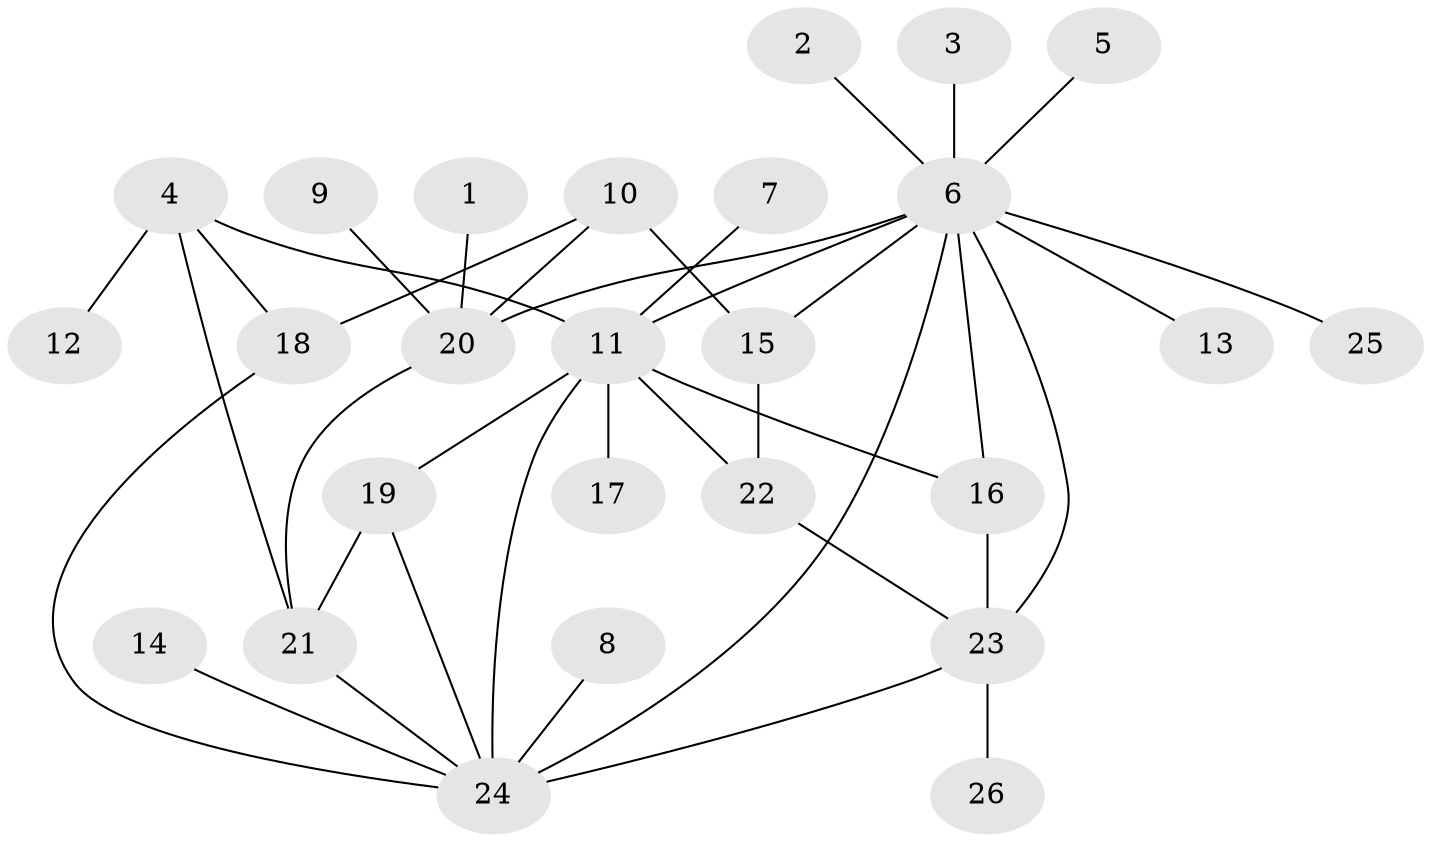 // original degree distribution, {9: 0.0196078431372549, 15: 0.0196078431372549, 2: 0.21568627450980393, 4: 0.0784313725490196, 8: 0.0392156862745098, 6: 0.0392156862745098, 5: 0.0392156862745098, 1: 0.47058823529411764, 3: 0.0784313725490196}
// Generated by graph-tools (version 1.1) at 2025/01/03/09/25 03:01:56]
// undirected, 26 vertices, 38 edges
graph export_dot {
graph [start="1"]
  node [color=gray90,style=filled];
  1;
  2;
  3;
  4;
  5;
  6;
  7;
  8;
  9;
  10;
  11;
  12;
  13;
  14;
  15;
  16;
  17;
  18;
  19;
  20;
  21;
  22;
  23;
  24;
  25;
  26;
  1 -- 20 [weight=1.0];
  2 -- 6 [weight=1.0];
  3 -- 6 [weight=1.0];
  4 -- 11 [weight=1.0];
  4 -- 12 [weight=1.0];
  4 -- 18 [weight=1.0];
  4 -- 21 [weight=1.0];
  5 -- 6 [weight=1.0];
  6 -- 11 [weight=1.0];
  6 -- 13 [weight=1.0];
  6 -- 15 [weight=1.0];
  6 -- 16 [weight=1.0];
  6 -- 20 [weight=2.0];
  6 -- 23 [weight=2.0];
  6 -- 24 [weight=1.0];
  6 -- 25 [weight=1.0];
  7 -- 11 [weight=1.0];
  8 -- 24 [weight=1.0];
  9 -- 20 [weight=1.0];
  10 -- 15 [weight=1.0];
  10 -- 18 [weight=1.0];
  10 -- 20 [weight=1.0];
  11 -- 16 [weight=1.0];
  11 -- 17 [weight=1.0];
  11 -- 19 [weight=1.0];
  11 -- 22 [weight=1.0];
  11 -- 24 [weight=1.0];
  14 -- 24 [weight=1.0];
  15 -- 22 [weight=1.0];
  16 -- 23 [weight=1.0];
  18 -- 24 [weight=1.0];
  19 -- 21 [weight=1.0];
  19 -- 24 [weight=1.0];
  20 -- 21 [weight=1.0];
  21 -- 24 [weight=1.0];
  22 -- 23 [weight=1.0];
  23 -- 24 [weight=2.0];
  23 -- 26 [weight=1.0];
}
